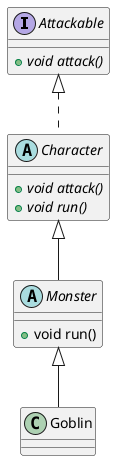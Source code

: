 @startuml

interface Attackable {
+{abstract} void attack()
}

abstract class Character implements Attackable{
+ {abstract}void attack()
+ {abstract}void run()
}

abstract class Monster extends Character{
+void run()
}

class Goblin extends Monster {

}
@enduml